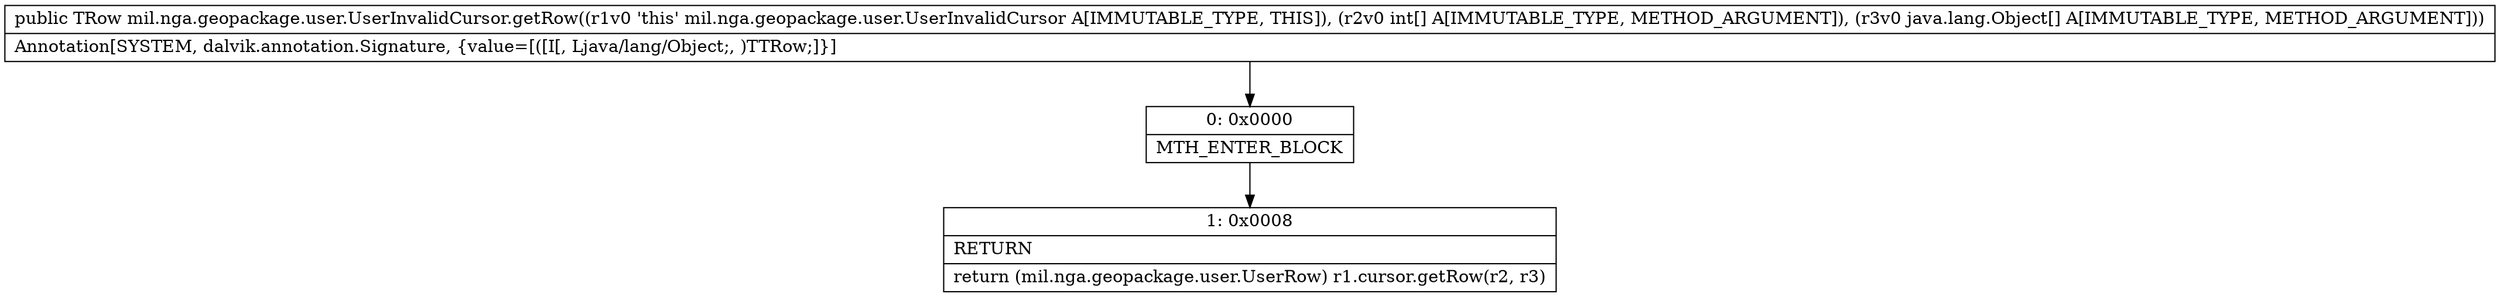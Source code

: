 digraph "CFG formil.nga.geopackage.user.UserInvalidCursor.getRow([I[Ljava\/lang\/Object;)Lmil\/nga\/geopackage\/user\/UserRow;" {
Node_0 [shape=record,label="{0\:\ 0x0000|MTH_ENTER_BLOCK\l}"];
Node_1 [shape=record,label="{1\:\ 0x0008|RETURN\l|return (mil.nga.geopackage.user.UserRow) r1.cursor.getRow(r2, r3)\l}"];
MethodNode[shape=record,label="{public TRow mil.nga.geopackage.user.UserInvalidCursor.getRow((r1v0 'this' mil.nga.geopackage.user.UserInvalidCursor A[IMMUTABLE_TYPE, THIS]), (r2v0 int[] A[IMMUTABLE_TYPE, METHOD_ARGUMENT]), (r3v0 java.lang.Object[] A[IMMUTABLE_TYPE, METHOD_ARGUMENT]))  | Annotation[SYSTEM, dalvik.annotation.Signature, \{value=[([I[, Ljava\/lang\/Object;, )TTRow;]\}]\l}"];
MethodNode -> Node_0;
Node_0 -> Node_1;
}

